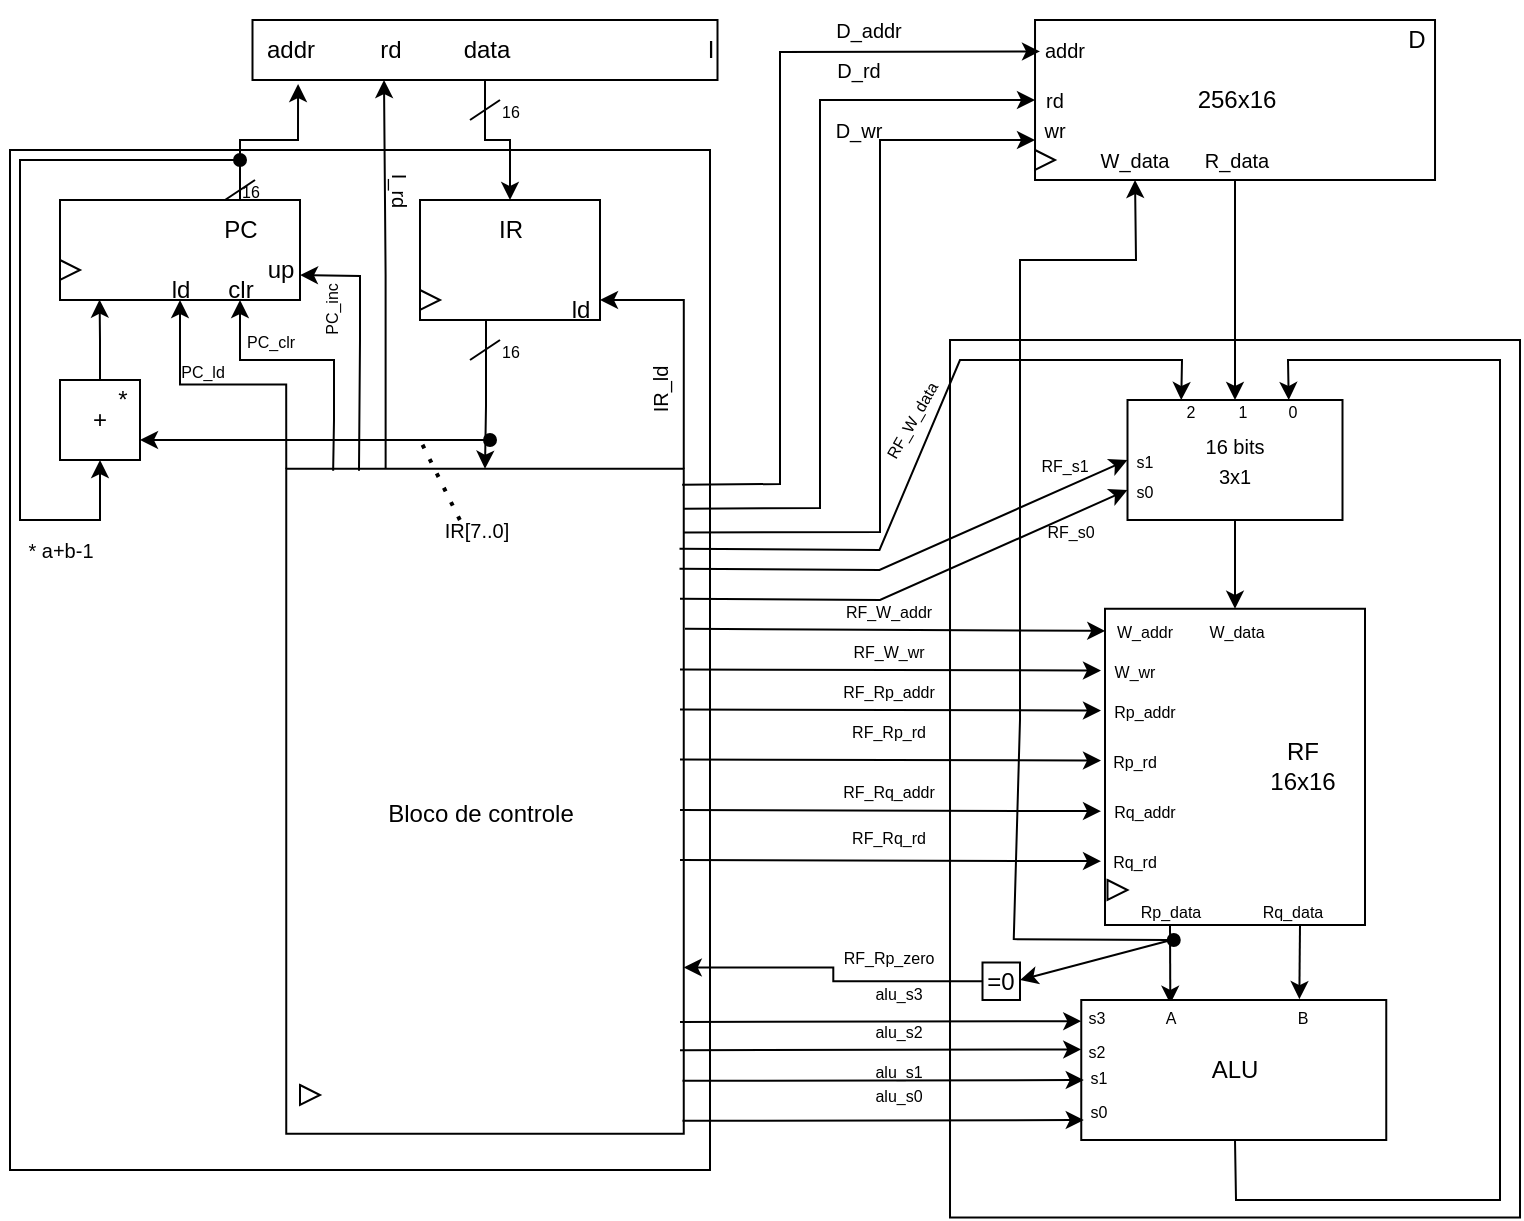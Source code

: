 <mxfile version="21.6.3" type="github">
  <diagram name="Page-1" id="ZlM_A8k6TZbqFOeZ7nO7">
    <mxGraphModel dx="961" dy="523" grid="1" gridSize="10" guides="1" tooltips="1" connect="1" arrows="1" fold="1" page="1" pageScale="1" pageWidth="850" pageHeight="1100" math="0" shadow="0">
      <root>
        <mxCell id="0" />
        <mxCell id="1" parent="0" />
        <mxCell id="ngXh2x4NFbDctlyxZlGq-3" value="" style="rounded=0;whiteSpace=wrap;html=1;rotation=90;" parent="1" vertex="1">
          <mxGeometry x="-35" y="315" width="510" height="350" as="geometry" />
        </mxCell>
        <mxCell id="yScjFbCwDToI_tj8SOom-4" style="edgeStyle=orthogonalEdgeStyle;rounded=0;orthogonalLoop=1;jettySize=auto;html=1;exitX=0;exitY=0.75;exitDx=0;exitDy=0;entryX=0.4;entryY=1;entryDx=0;entryDy=0;entryPerimeter=0;" edge="1" parent="1" source="ngXh2x4NFbDctlyxZlGq-4" target="ngXh2x4NFbDctlyxZlGq-20">
          <mxGeometry relative="1" as="geometry" />
        </mxCell>
        <mxCell id="yScjFbCwDToI_tj8SOom-14" style="edgeStyle=orthogonalEdgeStyle;rounded=0;orthogonalLoop=1;jettySize=auto;html=1;exitX=0;exitY=1;exitDx=0;exitDy=0;entryX=0.5;entryY=1;entryDx=0;entryDy=0;" edge="1" parent="1" source="ngXh2x4NFbDctlyxZlGq-4" target="ngXh2x4NFbDctlyxZlGq-6">
          <mxGeometry relative="1" as="geometry" />
        </mxCell>
        <mxCell id="yScjFbCwDToI_tj8SOom-21" style="edgeStyle=orthogonalEdgeStyle;rounded=0;orthogonalLoop=1;jettySize=auto;html=1;exitX=0;exitY=0;exitDx=0;exitDy=0;" edge="1" parent="1" source="ngXh2x4NFbDctlyxZlGq-4">
          <mxGeometry relative="1" as="geometry">
            <mxPoint x="340" y="310" as="targetPoint" />
            <Array as="points">
              <mxPoint x="382" y="310" />
            </Array>
          </mxGeometry>
        </mxCell>
        <mxCell id="ngXh2x4NFbDctlyxZlGq-4" value="" style="rounded=0;whiteSpace=wrap;html=1;rotation=90;" parent="1" vertex="1">
          <mxGeometry x="116.25" y="461.25" width="332.5" height="198.75" as="geometry" />
        </mxCell>
        <mxCell id="ngXh2x4NFbDctlyxZlGq-16" style="edgeStyle=orthogonalEdgeStyle;rounded=0;orthogonalLoop=1;jettySize=auto;html=1;exitX=0.5;exitY=1;exitDx=0;exitDy=0;entryX=0.5;entryY=0;entryDx=0;entryDy=0;" parent="1" source="ngXh2x4NFbDctlyxZlGq-5" target="ngXh2x4NFbDctlyxZlGq-7" edge="1">
          <mxGeometry relative="1" as="geometry" />
        </mxCell>
        <mxCell id="ngXh2x4NFbDctlyxZlGq-5" value="" style="rounded=0;whiteSpace=wrap;html=1;" parent="1" vertex="1">
          <mxGeometry x="166.25" y="170" width="232.5" height="30" as="geometry" />
        </mxCell>
        <mxCell id="ngXh2x4NFbDctlyxZlGq-14" style="edgeStyle=orthogonalEdgeStyle;rounded=0;orthogonalLoop=1;jettySize=auto;html=1;exitX=0.75;exitY=0;exitDx=0;exitDy=0;entryX=0.098;entryY=1.067;entryDx=0;entryDy=0;entryPerimeter=0;" parent="1" source="ngXh2x4NFbDctlyxZlGq-6" target="ngXh2x4NFbDctlyxZlGq-5" edge="1">
          <mxGeometry relative="1" as="geometry" />
        </mxCell>
        <mxCell id="ngXh2x4NFbDctlyxZlGq-6" value="" style="rounded=0;whiteSpace=wrap;html=1;" parent="1" vertex="1">
          <mxGeometry x="70" y="260" width="120" height="50" as="geometry" />
        </mxCell>
        <mxCell id="yScjFbCwDToI_tj8SOom-22" style="edgeStyle=orthogonalEdgeStyle;rounded=0;orthogonalLoop=1;jettySize=auto;html=1;exitX=0.25;exitY=1;exitDx=0;exitDy=0;entryX=0;entryY=0.5;entryDx=0;entryDy=0;" edge="1" parent="1" source="ngXh2x4NFbDctlyxZlGq-7" target="ngXh2x4NFbDctlyxZlGq-4">
          <mxGeometry relative="1" as="geometry">
            <Array as="points">
              <mxPoint x="283" y="320" />
              <mxPoint x="283" y="363" />
              <mxPoint x="283" y="363" />
            </Array>
          </mxGeometry>
        </mxCell>
        <mxCell id="ngXh2x4NFbDctlyxZlGq-7" value="" style="rounded=0;whiteSpace=wrap;html=1;" parent="1" vertex="1">
          <mxGeometry x="250" y="260" width="90" height="60" as="geometry" />
        </mxCell>
        <mxCell id="yScjFbCwDToI_tj8SOom-15" style="edgeStyle=orthogonalEdgeStyle;rounded=0;orthogonalLoop=1;jettySize=auto;html=1;exitX=0.5;exitY=0;exitDx=0;exitDy=0;entryX=0.165;entryY=0.996;entryDx=0;entryDy=0;entryPerimeter=0;" edge="1" parent="1" source="ngXh2x4NFbDctlyxZlGq-8" target="ngXh2x4NFbDctlyxZlGq-6">
          <mxGeometry relative="1" as="geometry" />
        </mxCell>
        <mxCell id="ngXh2x4NFbDctlyxZlGq-8" value="+" style="whiteSpace=wrap;html=1;aspect=fixed;" parent="1" vertex="1">
          <mxGeometry x="70" y="350" width="40" height="40" as="geometry" />
        </mxCell>
        <mxCell id="ngXh2x4NFbDctlyxZlGq-9" value="" style="rounded=0;whiteSpace=wrap;html=1;rotation=90;" parent="1" vertex="1">
          <mxGeometry x="438.13" y="406.88" width="438.75" height="285" as="geometry" />
        </mxCell>
        <mxCell id="yScjFbCwDToI_tj8SOom-67" style="edgeStyle=orthogonalEdgeStyle;rounded=0;orthogonalLoop=1;jettySize=auto;html=1;exitX=0.5;exitY=1;exitDx=0;exitDy=0;entryX=0.5;entryY=0;entryDx=0;entryDy=0;" edge="1" parent="1" source="ngXh2x4NFbDctlyxZlGq-10" target="ngXh2x4NFbDctlyxZlGq-11">
          <mxGeometry relative="1" as="geometry" />
        </mxCell>
        <mxCell id="ngXh2x4NFbDctlyxZlGq-10" value="" style="rounded=0;whiteSpace=wrap;html=1;" parent="1" vertex="1">
          <mxGeometry x="557.51" y="170" width="200" height="80" as="geometry" />
        </mxCell>
        <mxCell id="yScjFbCwDToI_tj8SOom-51" style="edgeStyle=orthogonalEdgeStyle;rounded=0;orthogonalLoop=1;jettySize=auto;html=1;exitX=0.5;exitY=1;exitDx=0;exitDy=0;entryX=0;entryY=0.5;entryDx=0;entryDy=0;" edge="1" parent="1" source="ngXh2x4NFbDctlyxZlGq-11" target="ngXh2x4NFbDctlyxZlGq-12">
          <mxGeometry relative="1" as="geometry" />
        </mxCell>
        <mxCell id="ngXh2x4NFbDctlyxZlGq-11" value="" style="rounded=0;whiteSpace=wrap;html=1;" parent="1" vertex="1">
          <mxGeometry x="603.75" y="360" width="107.5" height="60" as="geometry" />
        </mxCell>
        <mxCell id="yScjFbCwDToI_tj8SOom-49" style="edgeStyle=orthogonalEdgeStyle;rounded=0;orthogonalLoop=1;jettySize=auto;html=1;exitX=1;exitY=0.25;exitDx=0;exitDy=0;entryX=0.715;entryY=-0.006;entryDx=0;entryDy=0;entryPerimeter=0;" edge="1" parent="1" source="ngXh2x4NFbDctlyxZlGq-12" target="ngXh2x4NFbDctlyxZlGq-13">
          <mxGeometry relative="1" as="geometry" />
        </mxCell>
        <mxCell id="yScjFbCwDToI_tj8SOom-50" style="edgeStyle=orthogonalEdgeStyle;rounded=0;orthogonalLoop=1;jettySize=auto;html=1;exitX=1;exitY=0.75;exitDx=0;exitDy=0;entryX=0.292;entryY=0.027;entryDx=0;entryDy=0;entryPerimeter=0;" edge="1" parent="1" source="ngXh2x4NFbDctlyxZlGq-12" target="ngXh2x4NFbDctlyxZlGq-13">
          <mxGeometry relative="1" as="geometry" />
        </mxCell>
        <mxCell id="ngXh2x4NFbDctlyxZlGq-12" value="" style="rounded=0;whiteSpace=wrap;html=1;rotation=90;" parent="1" vertex="1">
          <mxGeometry x="578.44" y="478.44" width="158.12" height="130" as="geometry" />
        </mxCell>
        <mxCell id="ngXh2x4NFbDctlyxZlGq-13" value="" style="rounded=0;whiteSpace=wrap;html=1;" parent="1" vertex="1">
          <mxGeometry x="580.63" y="660" width="152.5" height="70" as="geometry" />
        </mxCell>
        <mxCell id="ngXh2x4NFbDctlyxZlGq-15" value="addr" style="text;html=1;align=center;verticalAlign=middle;resizable=0;points=[];autosize=1;strokeColor=none;fillColor=none;" parent="1" vertex="1">
          <mxGeometry x="160" y="170" width="50" height="30" as="geometry" />
        </mxCell>
        <mxCell id="ngXh2x4NFbDctlyxZlGq-18" value="data" style="text;html=1;align=center;verticalAlign=middle;resizable=0;points=[];autosize=1;strokeColor=none;fillColor=none;" parent="1" vertex="1">
          <mxGeometry x="257.5" y="170" width="50" height="30" as="geometry" />
        </mxCell>
        <mxCell id="ngXh2x4NFbDctlyxZlGq-20" value="rd" style="text;html=1;align=center;verticalAlign=middle;resizable=0;points=[];autosize=1;strokeColor=none;fillColor=none;" parent="1" vertex="1">
          <mxGeometry x="220" y="170" width="30" height="30" as="geometry" />
        </mxCell>
        <mxCell id="yScjFbCwDToI_tj8SOom-5" value="Bloco de controle" style="text;html=1;align=center;verticalAlign=middle;resizable=0;points=[];autosize=1;strokeColor=none;fillColor=none;" vertex="1" parent="1">
          <mxGeometry x="220" y="551.88" width="120" height="30" as="geometry" />
        </mxCell>
        <mxCell id="yScjFbCwDToI_tj8SOom-7" value="PC" style="text;html=1;align=center;verticalAlign=middle;resizable=0;points=[];autosize=1;strokeColor=none;fillColor=none;" vertex="1" parent="1">
          <mxGeometry x="140" y="260" width="40" height="30" as="geometry" />
        </mxCell>
        <mxCell id="yScjFbCwDToI_tj8SOom-8" value="ld" style="text;html=1;align=center;verticalAlign=middle;resizable=0;points=[];autosize=1;strokeColor=none;fillColor=none;" vertex="1" parent="1">
          <mxGeometry x="115" y="290" width="30" height="30" as="geometry" />
        </mxCell>
        <mxCell id="yScjFbCwDToI_tj8SOom-9" value="clr" style="text;html=1;align=center;verticalAlign=middle;resizable=0;points=[];autosize=1;strokeColor=none;fillColor=none;" vertex="1" parent="1">
          <mxGeometry x="140" y="290" width="40" height="30" as="geometry" />
        </mxCell>
        <mxCell id="yScjFbCwDToI_tj8SOom-10" value="" style="endArrow=classic;html=1;rounded=0;entryX=1;entryY=0.75;entryDx=0;entryDy=0;exitX=0.003;exitY=0.817;exitDx=0;exitDy=0;exitPerimeter=0;" edge="1" parent="1" source="ngXh2x4NFbDctlyxZlGq-4" target="ngXh2x4NFbDctlyxZlGq-6">
          <mxGeometry width="50" height="50" relative="1" as="geometry">
            <mxPoint x="220" y="400" as="sourcePoint" />
            <mxPoint x="220" y="300" as="targetPoint" />
            <Array as="points">
              <mxPoint x="220" y="330" />
              <mxPoint x="220" y="320" />
              <mxPoint x="220" y="298" />
            </Array>
          </mxGeometry>
        </mxCell>
        <mxCell id="yScjFbCwDToI_tj8SOom-11" value="up" style="text;html=1;align=center;verticalAlign=middle;resizable=0;points=[];autosize=1;strokeColor=none;fillColor=none;" vertex="1" parent="1">
          <mxGeometry x="160" y="280" width="40" height="30" as="geometry" />
        </mxCell>
        <mxCell id="yScjFbCwDToI_tj8SOom-13" value="" style="endArrow=classic;html=1;rounded=0;entryX=0.75;entryY=1;entryDx=0;entryDy=0;exitX=0.003;exitY=0.882;exitDx=0;exitDy=0;exitPerimeter=0;" edge="1" parent="1" source="ngXh2x4NFbDctlyxZlGq-4" target="ngXh2x4NFbDctlyxZlGq-6">
          <mxGeometry width="50" height="50" relative="1" as="geometry">
            <mxPoint x="200" y="415" as="sourcePoint" />
            <mxPoint x="200" y="350" as="targetPoint" />
            <Array as="points">
              <mxPoint x="207" y="370" />
              <mxPoint x="207" y="340" />
              <mxPoint x="160" y="340" />
            </Array>
          </mxGeometry>
        </mxCell>
        <mxCell id="yScjFbCwDToI_tj8SOom-16" value="" style="endArrow=classic;html=1;rounded=0;entryX=0.5;entryY=1;entryDx=0;entryDy=0;startArrow=oval;startFill=1;" edge="1" parent="1" target="ngXh2x4NFbDctlyxZlGq-8">
          <mxGeometry width="50" height="50" relative="1" as="geometry">
            <mxPoint x="160" y="240" as="sourcePoint" />
            <mxPoint x="130" y="280" as="targetPoint" />
            <Array as="points">
              <mxPoint x="110" y="240" />
              <mxPoint x="50" y="240" />
              <mxPoint x="50" y="310" />
              <mxPoint x="50" y="340" />
              <mxPoint x="50" y="420" />
              <mxPoint x="90" y="420" />
            </Array>
          </mxGeometry>
        </mxCell>
        <mxCell id="yScjFbCwDToI_tj8SOom-17" value="" style="endArrow=none;html=1;rounded=0;" edge="1" parent="1">
          <mxGeometry width="50" height="50" relative="1" as="geometry">
            <mxPoint x="152.5" y="260" as="sourcePoint" />
            <mxPoint x="167.5" y="250" as="targetPoint" />
          </mxGeometry>
        </mxCell>
        <mxCell id="yScjFbCwDToI_tj8SOom-18" value="&lt;font style=&quot;font-size: 8px;&quot;&gt;16&lt;/font&gt;" style="text;html=1;align=center;verticalAlign=middle;resizable=0;points=[];autosize=1;strokeColor=none;fillColor=none;" vertex="1" parent="1">
          <mxGeometry x="150" y="240" width="30" height="30" as="geometry" />
        </mxCell>
        <mxCell id="yScjFbCwDToI_tj8SOom-19" value="IR" style="text;html=1;align=center;verticalAlign=middle;resizable=0;points=[];autosize=1;strokeColor=none;fillColor=none;" vertex="1" parent="1">
          <mxGeometry x="275" y="260" width="40" height="30" as="geometry" />
        </mxCell>
        <mxCell id="yScjFbCwDToI_tj8SOom-20" value="ld" style="text;html=1;align=center;verticalAlign=middle;resizable=0;points=[];autosize=1;strokeColor=none;fillColor=none;" vertex="1" parent="1">
          <mxGeometry x="315" y="300" width="30" height="30" as="geometry" />
        </mxCell>
        <mxCell id="yScjFbCwDToI_tj8SOom-23" value="" style="endArrow=none;html=1;rounded=0;" edge="1" parent="1">
          <mxGeometry width="50" height="50" relative="1" as="geometry">
            <mxPoint x="275" y="340" as="sourcePoint" />
            <mxPoint x="290" y="330" as="targetPoint" />
          </mxGeometry>
        </mxCell>
        <mxCell id="yScjFbCwDToI_tj8SOom-24" value="&lt;font style=&quot;font-size: 8px;&quot;&gt;16&lt;/font&gt;" style="text;html=1;align=center;verticalAlign=middle;resizable=0;points=[];autosize=1;strokeColor=none;fillColor=none;" vertex="1" parent="1">
          <mxGeometry x="280" y="320" width="30" height="30" as="geometry" />
        </mxCell>
        <mxCell id="yScjFbCwDToI_tj8SOom-25" value="" style="endArrow=none;html=1;rounded=0;" edge="1" parent="1">
          <mxGeometry width="50" height="50" relative="1" as="geometry">
            <mxPoint x="275" y="220" as="sourcePoint" />
            <mxPoint x="290" y="210" as="targetPoint" />
          </mxGeometry>
        </mxCell>
        <mxCell id="yScjFbCwDToI_tj8SOom-26" value="&lt;font style=&quot;font-size: 8px;&quot;&gt;16&lt;/font&gt;" style="text;html=1;align=center;verticalAlign=middle;resizable=0;points=[];autosize=1;strokeColor=none;fillColor=none;" vertex="1" parent="1">
          <mxGeometry x="280" y="200" width="30" height="30" as="geometry" />
        </mxCell>
        <mxCell id="yScjFbCwDToI_tj8SOom-27" value="" style="endArrow=classic;html=1;rounded=0;entryX=1;entryY=0.75;entryDx=0;entryDy=0;" edge="1" parent="1" target="ngXh2x4NFbDctlyxZlGq-8">
          <mxGeometry width="50" height="50" relative="1" as="geometry">
            <mxPoint x="280" y="380" as="sourcePoint" />
            <mxPoint x="210" y="390" as="targetPoint" />
            <Array as="points">
              <mxPoint x="240" y="380" />
              <mxPoint x="200" y="380" />
            </Array>
          </mxGeometry>
        </mxCell>
        <mxCell id="yScjFbCwDToI_tj8SOom-28" value="" style="endArrow=oval;html=1;rounded=0;endFill=1;" edge="1" parent="1">
          <mxGeometry width="50" height="50" relative="1" as="geometry">
            <mxPoint x="275" y="380" as="sourcePoint" />
            <mxPoint x="285" y="380" as="targetPoint" />
          </mxGeometry>
        </mxCell>
        <mxCell id="yScjFbCwDToI_tj8SOom-31" value="" style="endArrow=classic;html=1;rounded=0;entryX=0.07;entryY=0.999;entryDx=0;entryDy=0;entryPerimeter=0;" edge="1" parent="1" target="ngXh2x4NFbDctlyxZlGq-12">
          <mxGeometry width="50" height="50" relative="1" as="geometry">
            <mxPoint x="382.5" y="474.43" as="sourcePoint" />
            <mxPoint x="447.5" y="474.43" as="targetPoint" />
          </mxGeometry>
        </mxCell>
        <mxCell id="yScjFbCwDToI_tj8SOom-33" value="" style="endArrow=classic;html=1;rounded=0;entryX=0.07;entryY=0.999;entryDx=0;entryDy=0;entryPerimeter=0;" edge="1" parent="1">
          <mxGeometry width="50" height="50" relative="1" as="geometry">
            <mxPoint x="380" y="494.71" as="sourcePoint" />
            <mxPoint x="590.5" y="495.28" as="targetPoint" />
          </mxGeometry>
        </mxCell>
        <mxCell id="yScjFbCwDToI_tj8SOom-34" value="" style="endArrow=classic;html=1;rounded=0;entryX=0.07;entryY=0.999;entryDx=0;entryDy=0;entryPerimeter=0;" edge="1" parent="1">
          <mxGeometry width="50" height="50" relative="1" as="geometry">
            <mxPoint x="380" y="514.71" as="sourcePoint" />
            <mxPoint x="590.5" y="515.28" as="targetPoint" />
          </mxGeometry>
        </mxCell>
        <mxCell id="yScjFbCwDToI_tj8SOom-35" value="" style="endArrow=classic;html=1;rounded=0;entryX=0.07;entryY=0.999;entryDx=0;entryDy=0;entryPerimeter=0;" edge="1" parent="1">
          <mxGeometry width="50" height="50" relative="1" as="geometry">
            <mxPoint x="380" y="539.71" as="sourcePoint" />
            <mxPoint x="590.5" y="540.28" as="targetPoint" />
          </mxGeometry>
        </mxCell>
        <mxCell id="yScjFbCwDToI_tj8SOom-36" value="" style="endArrow=classic;html=1;rounded=0;entryX=0.07;entryY=0.999;entryDx=0;entryDy=0;entryPerimeter=0;" edge="1" parent="1">
          <mxGeometry width="50" height="50" relative="1" as="geometry">
            <mxPoint x="380" y="565.0" as="sourcePoint" />
            <mxPoint x="590.5" y="565.57" as="targetPoint" />
          </mxGeometry>
        </mxCell>
        <mxCell id="yScjFbCwDToI_tj8SOom-37" value="" style="endArrow=classic;html=1;rounded=0;entryX=0.07;entryY=0.999;entryDx=0;entryDy=0;entryPerimeter=0;" edge="1" parent="1">
          <mxGeometry width="50" height="50" relative="1" as="geometry">
            <mxPoint x="380" y="590" as="sourcePoint" />
            <mxPoint x="590.5" y="590.57" as="targetPoint" />
          </mxGeometry>
        </mxCell>
        <mxCell id="yScjFbCwDToI_tj8SOom-38" value="" style="endArrow=classic;html=1;rounded=0;entryX=0.07;entryY=0.999;entryDx=0;entryDy=0;entryPerimeter=0;" edge="1" parent="1">
          <mxGeometry width="50" height="50" relative="1" as="geometry">
            <mxPoint x="380" y="671" as="sourcePoint" />
            <mxPoint x="580.63" y="670.57" as="targetPoint" />
          </mxGeometry>
        </mxCell>
        <mxCell id="yScjFbCwDToI_tj8SOom-39" value="" style="endArrow=classic;html=1;rounded=0;entryX=0.07;entryY=0.999;entryDx=0;entryDy=0;entryPerimeter=0;" edge="1" parent="1">
          <mxGeometry width="50" height="50" relative="1" as="geometry">
            <mxPoint x="380" y="685.14" as="sourcePoint" />
            <mxPoint x="580.63" y="684.71" as="targetPoint" />
          </mxGeometry>
        </mxCell>
        <mxCell id="yScjFbCwDToI_tj8SOom-40" value="" style="endArrow=classic;html=1;rounded=0;entryX=0.07;entryY=0.999;entryDx=0;entryDy=0;entryPerimeter=0;" edge="1" parent="1">
          <mxGeometry width="50" height="50" relative="1" as="geometry">
            <mxPoint x="381.25" y="700.43" as="sourcePoint" />
            <mxPoint x="581.88" y="700.0" as="targetPoint" />
          </mxGeometry>
        </mxCell>
        <mxCell id="yScjFbCwDToI_tj8SOom-41" value="" style="endArrow=classic;html=1;rounded=0;entryX=0.07;entryY=0.999;entryDx=0;entryDy=0;entryPerimeter=0;" edge="1" parent="1">
          <mxGeometry width="50" height="50" relative="1" as="geometry">
            <mxPoint x="381.25" y="720.43" as="sourcePoint" />
            <mxPoint x="581.88" y="720.0" as="targetPoint" />
          </mxGeometry>
        </mxCell>
        <mxCell id="yScjFbCwDToI_tj8SOom-42" value="&lt;font style=&quot;font-size: 8px;&quot;&gt;W_addr&lt;/font&gt;" style="text;html=1;align=center;verticalAlign=middle;resizable=0;points=[];autosize=1;strokeColor=none;fillColor=none;" vertex="1" parent="1">
          <mxGeometry x="586.88" y="460" width="50" height="30" as="geometry" />
        </mxCell>
        <mxCell id="yScjFbCwDToI_tj8SOom-43" value="&lt;font style=&quot;font-size: 8px;&quot;&gt;W_wr&lt;/font&gt;" style="text;html=1;align=center;verticalAlign=middle;resizable=0;points=[];autosize=1;strokeColor=none;fillColor=none;" vertex="1" parent="1">
          <mxGeometry x="586.88" y="480" width="40" height="30" as="geometry" />
        </mxCell>
        <mxCell id="yScjFbCwDToI_tj8SOom-44" value="&lt;font style=&quot;font-size: 8px;&quot;&gt;Rp_addr&lt;/font&gt;" style="text;html=1;align=center;verticalAlign=middle;resizable=0;points=[];autosize=1;strokeColor=none;fillColor=none;" vertex="1" parent="1">
          <mxGeometry x="586.88" y="500" width="50" height="30" as="geometry" />
        </mxCell>
        <mxCell id="yScjFbCwDToI_tj8SOom-46" value="&lt;span style=&quot;font-size: 8px;&quot;&gt;Rp_rd&lt;/span&gt;" style="text;html=1;align=center;verticalAlign=middle;resizable=0;points=[];autosize=1;strokeColor=none;fillColor=none;" vertex="1" parent="1">
          <mxGeometry x="581.88" y="525" width="50" height="30" as="geometry" />
        </mxCell>
        <mxCell id="yScjFbCwDToI_tj8SOom-47" value="&lt;span style=&quot;font-size: 8px;&quot;&gt;Rq_addr&lt;/span&gt;" style="text;html=1;align=center;verticalAlign=middle;resizable=0;points=[];autosize=1;strokeColor=none;fillColor=none;" vertex="1" parent="1">
          <mxGeometry x="586.88" y="550" width="50" height="30" as="geometry" />
        </mxCell>
        <mxCell id="yScjFbCwDToI_tj8SOom-48" value="&lt;span style=&quot;font-size: 8px;&quot;&gt;Rq_rd&lt;/span&gt;" style="text;html=1;align=center;verticalAlign=middle;resizable=0;points=[];autosize=1;strokeColor=none;fillColor=none;" vertex="1" parent="1">
          <mxGeometry x="581.88" y="575" width="50" height="30" as="geometry" />
        </mxCell>
        <mxCell id="yScjFbCwDToI_tj8SOom-52" value="&lt;font style=&quot;font-size: 8px;&quot;&gt;W_data&lt;/font&gt;" style="text;html=1;align=center;verticalAlign=middle;resizable=0;points=[];autosize=1;strokeColor=none;fillColor=none;" vertex="1" parent="1">
          <mxGeometry x="632.51" y="460" width="50" height="30" as="geometry" />
        </mxCell>
        <mxCell id="yScjFbCwDToI_tj8SOom-53" value="&lt;font style=&quot;font-size: 8px;&quot;&gt;Rp_data&lt;/font&gt;" style="text;html=1;align=center;verticalAlign=middle;resizable=0;points=[];autosize=1;strokeColor=none;fillColor=none;" vertex="1" parent="1">
          <mxGeometry x="600" y="600" width="50" height="30" as="geometry" />
        </mxCell>
        <mxCell id="yScjFbCwDToI_tj8SOom-54" value="&lt;font style=&quot;font-size: 8px;&quot;&gt;Rq_data&lt;/font&gt;" style="text;html=1;align=center;verticalAlign=middle;resizable=0;points=[];autosize=1;strokeColor=none;fillColor=none;" vertex="1" parent="1">
          <mxGeometry x="661.25" y="600" width="50" height="30" as="geometry" />
        </mxCell>
        <mxCell id="yScjFbCwDToI_tj8SOom-55" value="RF&lt;br&gt;16x16" style="text;html=1;align=center;verticalAlign=middle;resizable=0;points=[];autosize=1;strokeColor=none;fillColor=none;" vertex="1" parent="1">
          <mxGeometry x="661.25" y="523.44" width="60" height="40" as="geometry" />
        </mxCell>
        <mxCell id="yScjFbCwDToI_tj8SOom-56" value="ALU" style="text;html=1;align=center;verticalAlign=middle;resizable=0;points=[];autosize=1;strokeColor=none;fillColor=none;" vertex="1" parent="1">
          <mxGeometry x="631.88" y="680" width="50" height="30" as="geometry" />
        </mxCell>
        <mxCell id="yScjFbCwDToI_tj8SOom-58" value="&lt;font style=&quot;font-size: 8px;&quot;&gt;s1&lt;/font&gt;" style="text;html=1;align=center;verticalAlign=middle;resizable=0;points=[];autosize=1;strokeColor=none;fillColor=none;" vertex="1" parent="1">
          <mxGeometry x="573.75" y="682.5" width="30" height="30" as="geometry" />
        </mxCell>
        <mxCell id="yScjFbCwDToI_tj8SOom-59" value="&lt;font style=&quot;font-size: 8px;&quot;&gt;s0&lt;/font&gt;" style="text;html=1;align=center;verticalAlign=middle;resizable=0;points=[];autosize=1;strokeColor=none;fillColor=none;" vertex="1" parent="1">
          <mxGeometry x="573.75" y="700" width="30" height="30" as="geometry" />
        </mxCell>
        <mxCell id="yScjFbCwDToI_tj8SOom-60" value="&lt;font style=&quot;font-size: 8px;&quot;&gt;s2&lt;/font&gt;" style="text;html=1;align=center;verticalAlign=middle;resizable=0;points=[];autosize=1;strokeColor=none;fillColor=none;" vertex="1" parent="1">
          <mxGeometry x="572.5" y="670" width="30" height="30" as="geometry" />
        </mxCell>
        <mxCell id="yScjFbCwDToI_tj8SOom-62" value="&lt;font style=&quot;font-size: 8px;&quot;&gt;s3&lt;/font&gt;" style="text;html=1;align=center;verticalAlign=middle;resizable=0;points=[];autosize=1;strokeColor=none;fillColor=none;" vertex="1" parent="1">
          <mxGeometry x="572.5" y="652.5" width="30" height="30" as="geometry" />
        </mxCell>
        <mxCell id="yScjFbCwDToI_tj8SOom-63" value="&lt;font style=&quot;font-size: 8px;&quot;&gt;A&lt;/font&gt;" style="text;html=1;align=center;verticalAlign=middle;resizable=0;points=[];autosize=1;strokeColor=none;fillColor=none;" vertex="1" parent="1">
          <mxGeometry x="610" y="652.5" width="30" height="30" as="geometry" />
        </mxCell>
        <mxCell id="yScjFbCwDToI_tj8SOom-64" value="&lt;font style=&quot;font-size: 8px;&quot;&gt;B&lt;/font&gt;" style="text;html=1;align=center;verticalAlign=middle;resizable=0;points=[];autosize=1;strokeColor=none;fillColor=none;" vertex="1" parent="1">
          <mxGeometry x="676.25" y="652.5" width="30" height="30" as="geometry" />
        </mxCell>
        <mxCell id="yScjFbCwDToI_tj8SOom-66" value="" style="endArrow=classic;html=1;rounded=0;entryX=0.75;entryY=0;entryDx=0;entryDy=0;" edge="1" parent="1" target="ngXh2x4NFbDctlyxZlGq-11">
          <mxGeometry width="50" height="50" relative="1" as="geometry">
            <mxPoint x="657.5" y="730" as="sourcePoint" />
            <mxPoint x="840" y="340" as="targetPoint" />
            <Array as="points">
              <mxPoint x="658" y="760" />
              <mxPoint x="710" y="760" />
              <mxPoint x="760" y="760" />
              <mxPoint x="790" y="760" />
              <mxPoint x="790" y="630" />
              <mxPoint x="790" y="530" />
              <mxPoint x="790" y="470" />
              <mxPoint x="790" y="430" />
              <mxPoint x="790" y="390" />
              <mxPoint x="790" y="340" />
              <mxPoint x="770" y="340" />
              <mxPoint x="720" y="340" />
              <mxPoint x="684" y="340" />
            </Array>
          </mxGeometry>
        </mxCell>
        <mxCell id="yScjFbCwDToI_tj8SOom-68" value="" style="endArrow=classic;html=1;rounded=0;entryX=0.25;entryY=1;entryDx=0;entryDy=0;startArrow=oval;startFill=1;" edge="1" parent="1" target="ngXh2x4NFbDctlyxZlGq-10">
          <mxGeometry width="50" height="50" relative="1" as="geometry">
            <mxPoint x="626.88" y="630" as="sourcePoint" />
            <mxPoint x="546.88" y="571.56" as="targetPoint" />
            <Array as="points">
              <mxPoint x="546.88" y="629.56" />
              <mxPoint x="550" y="520" />
              <mxPoint x="550" y="450" />
              <mxPoint x="550" y="350" />
              <mxPoint x="550" y="290" />
              <mxPoint x="608" y="290" />
            </Array>
          </mxGeometry>
        </mxCell>
        <mxCell id="yScjFbCwDToI_tj8SOom-69" value="" style="endArrow=classic;html=1;rounded=0;entryX=0;entryY=0.75;entryDx=0;entryDy=0;" edge="1" parent="1" target="ngXh2x4NFbDctlyxZlGq-11">
          <mxGeometry width="50" height="50" relative="1" as="geometry">
            <mxPoint x="380" y="459.43" as="sourcePoint" />
            <mxPoint x="590.5" y="460" as="targetPoint" />
            <Array as="points">
              <mxPoint x="480" y="460" />
            </Array>
          </mxGeometry>
        </mxCell>
        <mxCell id="yScjFbCwDToI_tj8SOom-70" value="" style="endArrow=classic;html=1;rounded=0;entryX=0;entryY=0.75;entryDx=0;entryDy=0;" edge="1" parent="1">
          <mxGeometry width="50" height="50" relative="1" as="geometry">
            <mxPoint x="379.75" y="444.43" as="sourcePoint" />
            <mxPoint x="603.75" y="390" as="targetPoint" />
            <Array as="points">
              <mxPoint x="479.75" y="445" />
            </Array>
          </mxGeometry>
        </mxCell>
        <mxCell id="yScjFbCwDToI_tj8SOom-71" value="" style="endArrow=classic;html=1;rounded=0;entryX=0;entryY=0.75;entryDx=0;entryDy=0;exitX=0.096;exitY=0.001;exitDx=0;exitDy=0;exitPerimeter=0;" edge="1" parent="1" source="ngXh2x4NFbDctlyxZlGq-4" target="ngXh2x4NFbDctlyxZlGq-10">
          <mxGeometry width="50" height="50" relative="1" as="geometry">
            <mxPoint x="379.75" y="434.43" as="sourcePoint" />
            <mxPoint x="603.75" y="380" as="targetPoint" />
            <Array as="points">
              <mxPoint x="480" y="426" />
              <mxPoint x="480" y="230" />
            </Array>
          </mxGeometry>
        </mxCell>
        <mxCell id="yScjFbCwDToI_tj8SOom-72" value="" style="endArrow=classic;html=1;rounded=0;entryX=0;entryY=0.5;entryDx=0;entryDy=0;exitX=0.06;exitY=0.001;exitDx=0;exitDy=0;exitPerimeter=0;" edge="1" parent="1" source="ngXh2x4NFbDctlyxZlGq-4" target="ngXh2x4NFbDctlyxZlGq-10">
          <mxGeometry width="50" height="50" relative="1" as="geometry">
            <mxPoint x="379.26" y="424.43" as="sourcePoint" />
            <mxPoint x="557.51" y="220" as="targetPoint" />
            <Array as="points">
              <mxPoint x="450" y="414" />
              <mxPoint x="450" y="330" />
              <mxPoint x="450" y="280" />
              <mxPoint x="450" y="210" />
            </Array>
          </mxGeometry>
        </mxCell>
        <mxCell id="yScjFbCwDToI_tj8SOom-73" value="" style="endArrow=classic;html=1;rounded=0;entryX=0.203;entryY=0.523;entryDx=0;entryDy=0;entryPerimeter=0;exitX=0.024;exitY=0.004;exitDx=0;exitDy=0;exitPerimeter=0;" edge="1" parent="1" source="ngXh2x4NFbDctlyxZlGq-4" target="yScjFbCwDToI_tj8SOom-74">
          <mxGeometry width="50" height="50" relative="1" as="geometry">
            <mxPoint x="378.77" y="411.93" as="sourcePoint" />
            <mxPoint x="557.51" y="197.5" as="targetPoint" />
            <Array as="points">
              <mxPoint x="430" y="402" />
              <mxPoint x="430" y="320" />
              <mxPoint x="430" y="260" />
              <mxPoint x="430" y="186" />
            </Array>
          </mxGeometry>
        </mxCell>
        <mxCell id="yScjFbCwDToI_tj8SOom-74" value="&lt;font style=&quot;font-size: 10px;&quot;&gt;addr&lt;/font&gt;" style="text;html=1;align=center;verticalAlign=middle;resizable=0;points=[];autosize=1;strokeColor=none;fillColor=none;" vertex="1" parent="1">
          <mxGeometry x="551.88" y="170" width="40" height="30" as="geometry" />
        </mxCell>
        <mxCell id="yScjFbCwDToI_tj8SOom-75" value="&lt;font style=&quot;font-size: 10px;&quot;&gt;rd&lt;/font&gt;" style="text;html=1;align=center;verticalAlign=middle;resizable=0;points=[];autosize=1;strokeColor=none;fillColor=none;" vertex="1" parent="1">
          <mxGeometry x="551.88" y="195" width="30" height="30" as="geometry" />
        </mxCell>
        <mxCell id="yScjFbCwDToI_tj8SOom-76" value="&lt;font style=&quot;font-size: 10px;&quot;&gt;wr&lt;/font&gt;" style="text;html=1;align=center;verticalAlign=middle;resizable=0;points=[];autosize=1;strokeColor=none;fillColor=none;" vertex="1" parent="1">
          <mxGeometry x="551.88" y="210" width="30" height="30" as="geometry" />
        </mxCell>
        <mxCell id="yScjFbCwDToI_tj8SOom-78" value="&lt;font style=&quot;font-size: 10px;&quot;&gt;W_data&lt;/font&gt;" style="text;html=1;align=center;verticalAlign=middle;resizable=0;points=[];autosize=1;strokeColor=none;fillColor=none;" vertex="1" parent="1">
          <mxGeometry x="576.88" y="225" width="60" height="30" as="geometry" />
        </mxCell>
        <mxCell id="yScjFbCwDToI_tj8SOom-79" value="&lt;font style=&quot;font-size: 10px;&quot;&gt;R_data&lt;/font&gt;" style="text;html=1;align=center;verticalAlign=middle;resizable=0;points=[];autosize=1;strokeColor=none;fillColor=none;" vertex="1" parent="1">
          <mxGeometry x="627.5" y="225" width="60" height="30" as="geometry" />
        </mxCell>
        <mxCell id="yScjFbCwDToI_tj8SOom-80" value="256x16" style="text;html=1;align=center;verticalAlign=middle;resizable=0;points=[];autosize=1;strokeColor=none;fillColor=none;" vertex="1" parent="1">
          <mxGeometry x="627.51" y="195" width="60" height="30" as="geometry" />
        </mxCell>
        <mxCell id="yScjFbCwDToI_tj8SOom-82" value="D" style="text;html=1;align=center;verticalAlign=middle;resizable=0;points=[];autosize=1;strokeColor=none;fillColor=none;" vertex="1" parent="1">
          <mxGeometry x="733.13" y="165" width="30" height="30" as="geometry" />
        </mxCell>
        <mxCell id="yScjFbCwDToI_tj8SOom-83" value="" style="endArrow=classic;html=1;rounded=0;entryX=0.25;entryY=0;entryDx=0;entryDy=0;" edge="1" parent="1" target="ngXh2x4NFbDctlyxZlGq-11">
          <mxGeometry width="50" height="50" relative="1" as="geometry">
            <mxPoint x="379.75" y="434.43" as="sourcePoint" />
            <mxPoint x="603.75" y="380" as="targetPoint" />
            <Array as="points">
              <mxPoint x="479.75" y="435" />
              <mxPoint x="520" y="340" />
              <mxPoint x="570" y="340" />
              <mxPoint x="631" y="340" />
            </Array>
          </mxGeometry>
        </mxCell>
        <mxCell id="yScjFbCwDToI_tj8SOom-84" value="&lt;font style=&quot;font-size: 10px;&quot;&gt;16 bits&lt;br&gt;3x1&lt;/font&gt;" style="text;html=1;align=center;verticalAlign=middle;resizable=0;points=[];autosize=1;strokeColor=none;fillColor=none;" vertex="1" parent="1">
          <mxGeometry x="631.88" y="370" width="50" height="40" as="geometry" />
        </mxCell>
        <mxCell id="yScjFbCwDToI_tj8SOom-85" value="&lt;font style=&quot;font-size: 8px;&quot;&gt;2&lt;/font&gt;" style="text;html=1;align=center;verticalAlign=middle;resizable=0;points=[];autosize=1;strokeColor=none;fillColor=none;" vertex="1" parent="1">
          <mxGeometry x="620" y="350" width="30" height="30" as="geometry" />
        </mxCell>
        <mxCell id="yScjFbCwDToI_tj8SOom-87" value="&lt;font style=&quot;font-size: 8px;&quot;&gt;1&lt;/font&gt;" style="text;html=1;align=center;verticalAlign=middle;resizable=0;points=[];autosize=1;strokeColor=none;fillColor=none;" vertex="1" parent="1">
          <mxGeometry x="646.25" y="350" width="30" height="30" as="geometry" />
        </mxCell>
        <mxCell id="yScjFbCwDToI_tj8SOom-88" value="&lt;font style=&quot;font-size: 8px;&quot;&gt;0&lt;/font&gt;" style="text;html=1;align=center;verticalAlign=middle;resizable=0;points=[];autosize=1;strokeColor=none;fillColor=none;" vertex="1" parent="1">
          <mxGeometry x="671.25" y="350" width="30" height="30" as="geometry" />
        </mxCell>
        <mxCell id="yScjFbCwDToI_tj8SOom-89" value="&lt;font style=&quot;font-size: 8px;&quot;&gt;s1&lt;/font&gt;" style="text;html=1;align=center;verticalAlign=middle;resizable=0;points=[];autosize=1;strokeColor=none;fillColor=none;" vertex="1" parent="1">
          <mxGeometry x="596.88" y="375" width="30" height="30" as="geometry" />
        </mxCell>
        <mxCell id="yScjFbCwDToI_tj8SOom-90" value="&lt;font style=&quot;font-size: 8px;&quot;&gt;s0&lt;/font&gt;" style="text;html=1;align=center;verticalAlign=middle;resizable=0;points=[];autosize=1;strokeColor=none;fillColor=none;" vertex="1" parent="1">
          <mxGeometry x="596.88" y="390" width="30" height="30" as="geometry" />
        </mxCell>
        <mxCell id="yScjFbCwDToI_tj8SOom-91" value="I" style="text;html=1;align=center;verticalAlign=middle;resizable=0;points=[];autosize=1;strokeColor=none;fillColor=none;" vertex="1" parent="1">
          <mxGeometry x="380" y="170" width="30" height="30" as="geometry" />
        </mxCell>
        <mxCell id="yScjFbCwDToI_tj8SOom-92" value="&lt;font style=&quot;font-size: 10px;&quot;&gt;I_rd&lt;/font&gt;" style="text;html=1;align=center;verticalAlign=middle;resizable=0;points=[];autosize=1;strokeColor=none;fillColor=none;rotation=90;" vertex="1" parent="1">
          <mxGeometry x="220" y="240" width="40" height="30" as="geometry" />
        </mxCell>
        <mxCell id="yScjFbCwDToI_tj8SOom-93" value="&lt;font style=&quot;font-size: 10px;&quot;&gt;IR_ld&lt;/font&gt;" style="text;html=1;align=center;verticalAlign=middle;resizable=0;points=[];autosize=1;strokeColor=none;fillColor=none;rotation=270;" vertex="1" parent="1">
          <mxGeometry x="345" y="340" width="50" height="30" as="geometry" />
        </mxCell>
        <mxCell id="yScjFbCwDToI_tj8SOom-95" value="&lt;font style=&quot;font-size: 8px;&quot;&gt;PC_inc&lt;/font&gt;" style="text;html=1;align=center;verticalAlign=middle;resizable=0;points=[];autosize=1;strokeColor=none;fillColor=none;rotation=270;" vertex="1" parent="1">
          <mxGeometry x="180" y="300" width="50" height="30" as="geometry" />
        </mxCell>
        <mxCell id="yScjFbCwDToI_tj8SOom-96" value="&lt;font style=&quot;font-size: 8px;&quot;&gt;PC_clr&lt;/font&gt;" style="text;html=1;align=center;verticalAlign=middle;resizable=0;points=[];autosize=1;strokeColor=none;fillColor=none;rotation=0;" vertex="1" parent="1">
          <mxGeometry x="150" y="315" width="50" height="30" as="geometry" />
        </mxCell>
        <mxCell id="yScjFbCwDToI_tj8SOom-97" value="&lt;font style=&quot;font-size: 8px;&quot;&gt;PC_ld&lt;/font&gt;" style="text;html=1;align=center;verticalAlign=middle;resizable=0;points=[];autosize=1;strokeColor=none;fillColor=none;" vertex="1" parent="1">
          <mxGeometry x="116.25" y="330" width="50" height="30" as="geometry" />
        </mxCell>
        <mxCell id="yScjFbCwDToI_tj8SOom-98" value="*" style="text;html=1;align=center;verticalAlign=middle;resizable=0;points=[];autosize=1;strokeColor=none;fillColor=none;" vertex="1" parent="1">
          <mxGeometry x="86.25" y="345" width="30" height="30" as="geometry" />
        </mxCell>
        <mxCell id="yScjFbCwDToI_tj8SOom-99" value="&lt;font style=&quot;font-size: 10px;&quot;&gt;* a+b-1&lt;/font&gt;" style="text;html=1;align=center;verticalAlign=middle;resizable=0;points=[];autosize=1;strokeColor=none;fillColor=none;" vertex="1" parent="1">
          <mxGeometry x="40" y="420" width="60" height="30" as="geometry" />
        </mxCell>
        <mxCell id="yScjFbCwDToI_tj8SOom-100" value="" style="endArrow=none;dashed=1;html=1;dashPattern=1 3;strokeWidth=2;rounded=0;exitX=0.258;exitY=0.362;exitDx=0;exitDy=0;exitPerimeter=0;" edge="1" parent="1">
          <mxGeometry width="50" height="50" relative="1" as="geometry">
            <mxPoint x="269.928" y="420" as="sourcePoint" />
            <mxPoint x="250" y="379.84" as="targetPoint" />
          </mxGeometry>
        </mxCell>
        <mxCell id="yScjFbCwDToI_tj8SOom-101" value="&lt;font style=&quot;font-size: 10px;&quot;&gt;IR[7..0]&lt;/font&gt;" style="text;html=1;align=center;verticalAlign=middle;resizable=0;points=[];autosize=1;strokeColor=none;fillColor=none;" vertex="1" parent="1">
          <mxGeometry x="247.5" y="410" width="60" height="30" as="geometry" />
        </mxCell>
        <mxCell id="yScjFbCwDToI_tj8SOom-102" value="&lt;font style=&quot;font-size: 10px;&quot;&gt;D_addr&lt;/font&gt;" style="text;html=1;align=center;verticalAlign=middle;resizable=0;points=[];autosize=1;strokeColor=none;fillColor=none;" vertex="1" parent="1">
          <mxGeometry x="443.75" y="160" width="60" height="30" as="geometry" />
        </mxCell>
        <mxCell id="yScjFbCwDToI_tj8SOom-103" value="&lt;font style=&quot;font-size: 10px;&quot;&gt;D_rd&lt;/font&gt;" style="text;html=1;align=center;verticalAlign=middle;resizable=0;points=[];autosize=1;strokeColor=none;fillColor=none;" vertex="1" parent="1">
          <mxGeometry x="443.75" y="180" width="50" height="30" as="geometry" />
        </mxCell>
        <mxCell id="yScjFbCwDToI_tj8SOom-104" value="&lt;font style=&quot;font-size: 10px;&quot;&gt;D_wr&lt;/font&gt;" style="text;html=1;align=center;verticalAlign=middle;resizable=0;points=[];autosize=1;strokeColor=none;fillColor=none;" vertex="1" parent="1">
          <mxGeometry x="443.75" y="210" width="50" height="30" as="geometry" />
        </mxCell>
        <mxCell id="yScjFbCwDToI_tj8SOom-105" value="&lt;font style=&quot;font-size: 8px;&quot;&gt;RF_W_data&lt;/font&gt;" style="text;html=1;align=center;verticalAlign=middle;resizable=0;points=[];autosize=1;strokeColor=none;fillColor=none;rotation=-60;" vertex="1" parent="1">
          <mxGeometry x="460" y="355" width="70" height="30" as="geometry" />
        </mxCell>
        <mxCell id="yScjFbCwDToI_tj8SOom-106" value="&lt;font style=&quot;font-size: 8px;&quot;&gt;RF_s1&lt;/font&gt;" style="text;html=1;align=center;verticalAlign=middle;resizable=0;points=[];autosize=1;strokeColor=none;fillColor=none;" vertex="1" parent="1">
          <mxGeometry x="546.88" y="376.88" width="50" height="30" as="geometry" />
        </mxCell>
        <mxCell id="yScjFbCwDToI_tj8SOom-107" value="&lt;font style=&quot;font-size: 8px;&quot;&gt;RF_s0&lt;/font&gt;" style="text;html=1;align=center;verticalAlign=middle;resizable=0;points=[];autosize=1;strokeColor=none;fillColor=none;" vertex="1" parent="1">
          <mxGeometry x="550" y="410" width="50" height="30" as="geometry" />
        </mxCell>
        <mxCell id="yScjFbCwDToI_tj8SOom-108" value="&lt;font style=&quot;font-size: 8px;&quot;&gt;RF_W_addr&lt;/font&gt;" style="text;html=1;align=center;verticalAlign=middle;resizable=0;points=[];autosize=1;strokeColor=none;fillColor=none;" vertex="1" parent="1">
          <mxGeometry x="448.75" y="450" width="70" height="30" as="geometry" />
        </mxCell>
        <mxCell id="yScjFbCwDToI_tj8SOom-109" value="&lt;font style=&quot;font-size: 8px;&quot;&gt;RF_W_wr&lt;/font&gt;" style="text;html=1;align=center;verticalAlign=middle;resizable=0;points=[];autosize=1;strokeColor=none;fillColor=none;" vertex="1" parent="1">
          <mxGeometry x="453.75" y="470" width="60" height="30" as="geometry" />
        </mxCell>
        <mxCell id="yScjFbCwDToI_tj8SOom-110" value="&lt;font style=&quot;font-size: 8px;&quot;&gt;RF_Rp_addr&lt;/font&gt;" style="text;html=1;align=center;verticalAlign=middle;resizable=0;points=[];autosize=1;strokeColor=none;fillColor=none;" vertex="1" parent="1">
          <mxGeometry x="448.75" y="490" width="70" height="30" as="geometry" />
        </mxCell>
        <mxCell id="yScjFbCwDToI_tj8SOom-111" value="&lt;font style=&quot;font-size: 8px;&quot;&gt;RF_Rp_rd&lt;/font&gt;" style="text;html=1;align=center;verticalAlign=middle;resizable=0;points=[];autosize=1;strokeColor=none;fillColor=none;" vertex="1" parent="1">
          <mxGeometry x="453.75" y="510" width="60" height="30" as="geometry" />
        </mxCell>
        <mxCell id="yScjFbCwDToI_tj8SOom-113" value="&lt;font style=&quot;font-size: 8px;&quot;&gt;RF_Rq_addr&lt;/font&gt;" style="text;html=1;align=center;verticalAlign=middle;resizable=0;points=[];autosize=1;strokeColor=none;fillColor=none;" vertex="1" parent="1">
          <mxGeometry x="448.75" y="540" width="70" height="30" as="geometry" />
        </mxCell>
        <mxCell id="yScjFbCwDToI_tj8SOom-114" value="&lt;font style=&quot;font-size: 8px;&quot;&gt;RF_Rq_rd&lt;/font&gt;" style="text;html=1;align=center;verticalAlign=middle;resizable=0;points=[];autosize=1;strokeColor=none;fillColor=none;" vertex="1" parent="1">
          <mxGeometry x="453.75" y="563.44" width="60" height="30" as="geometry" />
        </mxCell>
        <mxCell id="yScjFbCwDToI_tj8SOom-115" value="" style="endArrow=classic;html=1;rounded=0;" edge="1" parent="1">
          <mxGeometry width="50" height="50" relative="1" as="geometry">
            <mxPoint x="625.63" y="630" as="sourcePoint" />
            <mxPoint x="550" y="650" as="targetPoint" />
            <Array as="points">
              <mxPoint x="550" y="650" />
            </Array>
          </mxGeometry>
        </mxCell>
        <mxCell id="yScjFbCwDToI_tj8SOom-117" style="edgeStyle=orthogonalEdgeStyle;rounded=0;orthogonalLoop=1;jettySize=auto;html=1;exitX=0;exitY=0.5;exitDx=0;exitDy=0;entryX=0.75;entryY=0;entryDx=0;entryDy=0;" edge="1" parent="1" source="yScjFbCwDToI_tj8SOom-116" target="ngXh2x4NFbDctlyxZlGq-4">
          <mxGeometry relative="1" as="geometry" />
        </mxCell>
        <mxCell id="yScjFbCwDToI_tj8SOom-116" value="=0" style="whiteSpace=wrap;html=1;aspect=fixed;" vertex="1" parent="1">
          <mxGeometry x="531.25" y="641.25" width="18.75" height="18.75" as="geometry" />
        </mxCell>
        <mxCell id="yScjFbCwDToI_tj8SOom-118" value="&lt;font style=&quot;font-size: 8px;&quot;&gt;RF_Rp_zero&lt;/font&gt;" style="text;html=1;align=center;verticalAlign=middle;resizable=0;points=[];autosize=1;strokeColor=none;fillColor=none;" vertex="1" parent="1">
          <mxGeometry x="448.75" y="622.5" width="70" height="30" as="geometry" />
        </mxCell>
        <mxCell id="yScjFbCwDToI_tj8SOom-119" value="&lt;font style=&quot;font-size: 8px;&quot;&gt;alu_s3&lt;/font&gt;" style="text;html=1;align=center;verticalAlign=middle;resizable=0;points=[];autosize=1;strokeColor=none;fillColor=none;" vertex="1" parent="1">
          <mxGeometry x="463.75" y="641.25" width="50" height="30" as="geometry" />
        </mxCell>
        <mxCell id="yScjFbCwDToI_tj8SOom-120" value="&lt;font style=&quot;font-size: 8px;&quot;&gt;alu_s2&lt;/font&gt;" style="text;html=1;align=center;verticalAlign=middle;resizable=0;points=[];autosize=1;strokeColor=none;fillColor=none;" vertex="1" parent="1">
          <mxGeometry x="463.75" y="660" width="50" height="30" as="geometry" />
        </mxCell>
        <mxCell id="yScjFbCwDToI_tj8SOom-121" value="&lt;font style=&quot;font-size: 8px;&quot;&gt;alu_s1&lt;/font&gt;" style="text;html=1;align=center;verticalAlign=middle;resizable=0;points=[];autosize=1;strokeColor=none;fillColor=none;" vertex="1" parent="1">
          <mxGeometry x="463.75" y="680" width="50" height="30" as="geometry" />
        </mxCell>
        <mxCell id="yScjFbCwDToI_tj8SOom-122" value="&lt;font style=&quot;font-size: 8px;&quot;&gt;alu_s0&lt;/font&gt;" style="text;html=1;align=center;verticalAlign=middle;resizable=0;points=[];autosize=1;strokeColor=none;fillColor=none;" vertex="1" parent="1">
          <mxGeometry x="463.75" y="691.88" width="50" height="30" as="geometry" />
        </mxCell>
        <mxCell id="yScjFbCwDToI_tj8SOom-123" value="" style="triangle;whiteSpace=wrap;html=1;" vertex="1" parent="1">
          <mxGeometry x="190" y="702.5" width="10" height="10" as="geometry" />
        </mxCell>
        <mxCell id="yScjFbCwDToI_tj8SOom-124" value="" style="triangle;whiteSpace=wrap;html=1;" vertex="1" parent="1">
          <mxGeometry x="593.75" y="600" width="10" height="10" as="geometry" />
        </mxCell>
        <mxCell id="yScjFbCwDToI_tj8SOom-125" value="" style="triangle;whiteSpace=wrap;html=1;" vertex="1" parent="1">
          <mxGeometry x="557.51" y="235" width="10" height="10" as="geometry" />
        </mxCell>
        <mxCell id="yScjFbCwDToI_tj8SOom-126" value="" style="triangle;whiteSpace=wrap;html=1;" vertex="1" parent="1">
          <mxGeometry x="250" y="305" width="10" height="10" as="geometry" />
        </mxCell>
        <mxCell id="yScjFbCwDToI_tj8SOom-127" value="" style="triangle;whiteSpace=wrap;html=1;" vertex="1" parent="1">
          <mxGeometry x="70" y="290" width="10" height="10" as="geometry" />
        </mxCell>
      </root>
    </mxGraphModel>
  </diagram>
</mxfile>
